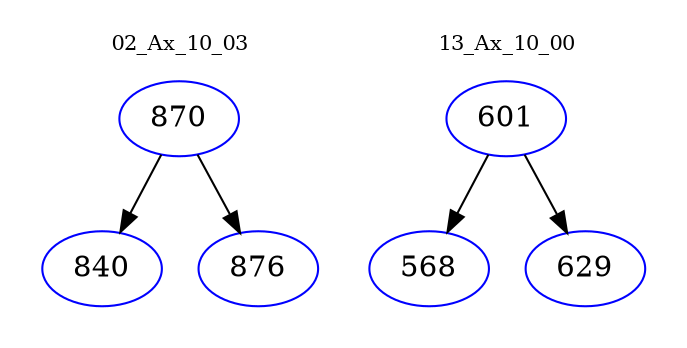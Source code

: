 digraph{
subgraph cluster_0 {
color = white
label = "02_Ax_10_03";
fontsize=10;
T0_870 [label="870", color="blue"]
T0_870 -> T0_840 [color="black"]
T0_840 [label="840", color="blue"]
T0_870 -> T0_876 [color="black"]
T0_876 [label="876", color="blue"]
}
subgraph cluster_1 {
color = white
label = "13_Ax_10_00";
fontsize=10;
T1_601 [label="601", color="blue"]
T1_601 -> T1_568 [color="black"]
T1_568 [label="568", color="blue"]
T1_601 -> T1_629 [color="black"]
T1_629 [label="629", color="blue"]
}
}
